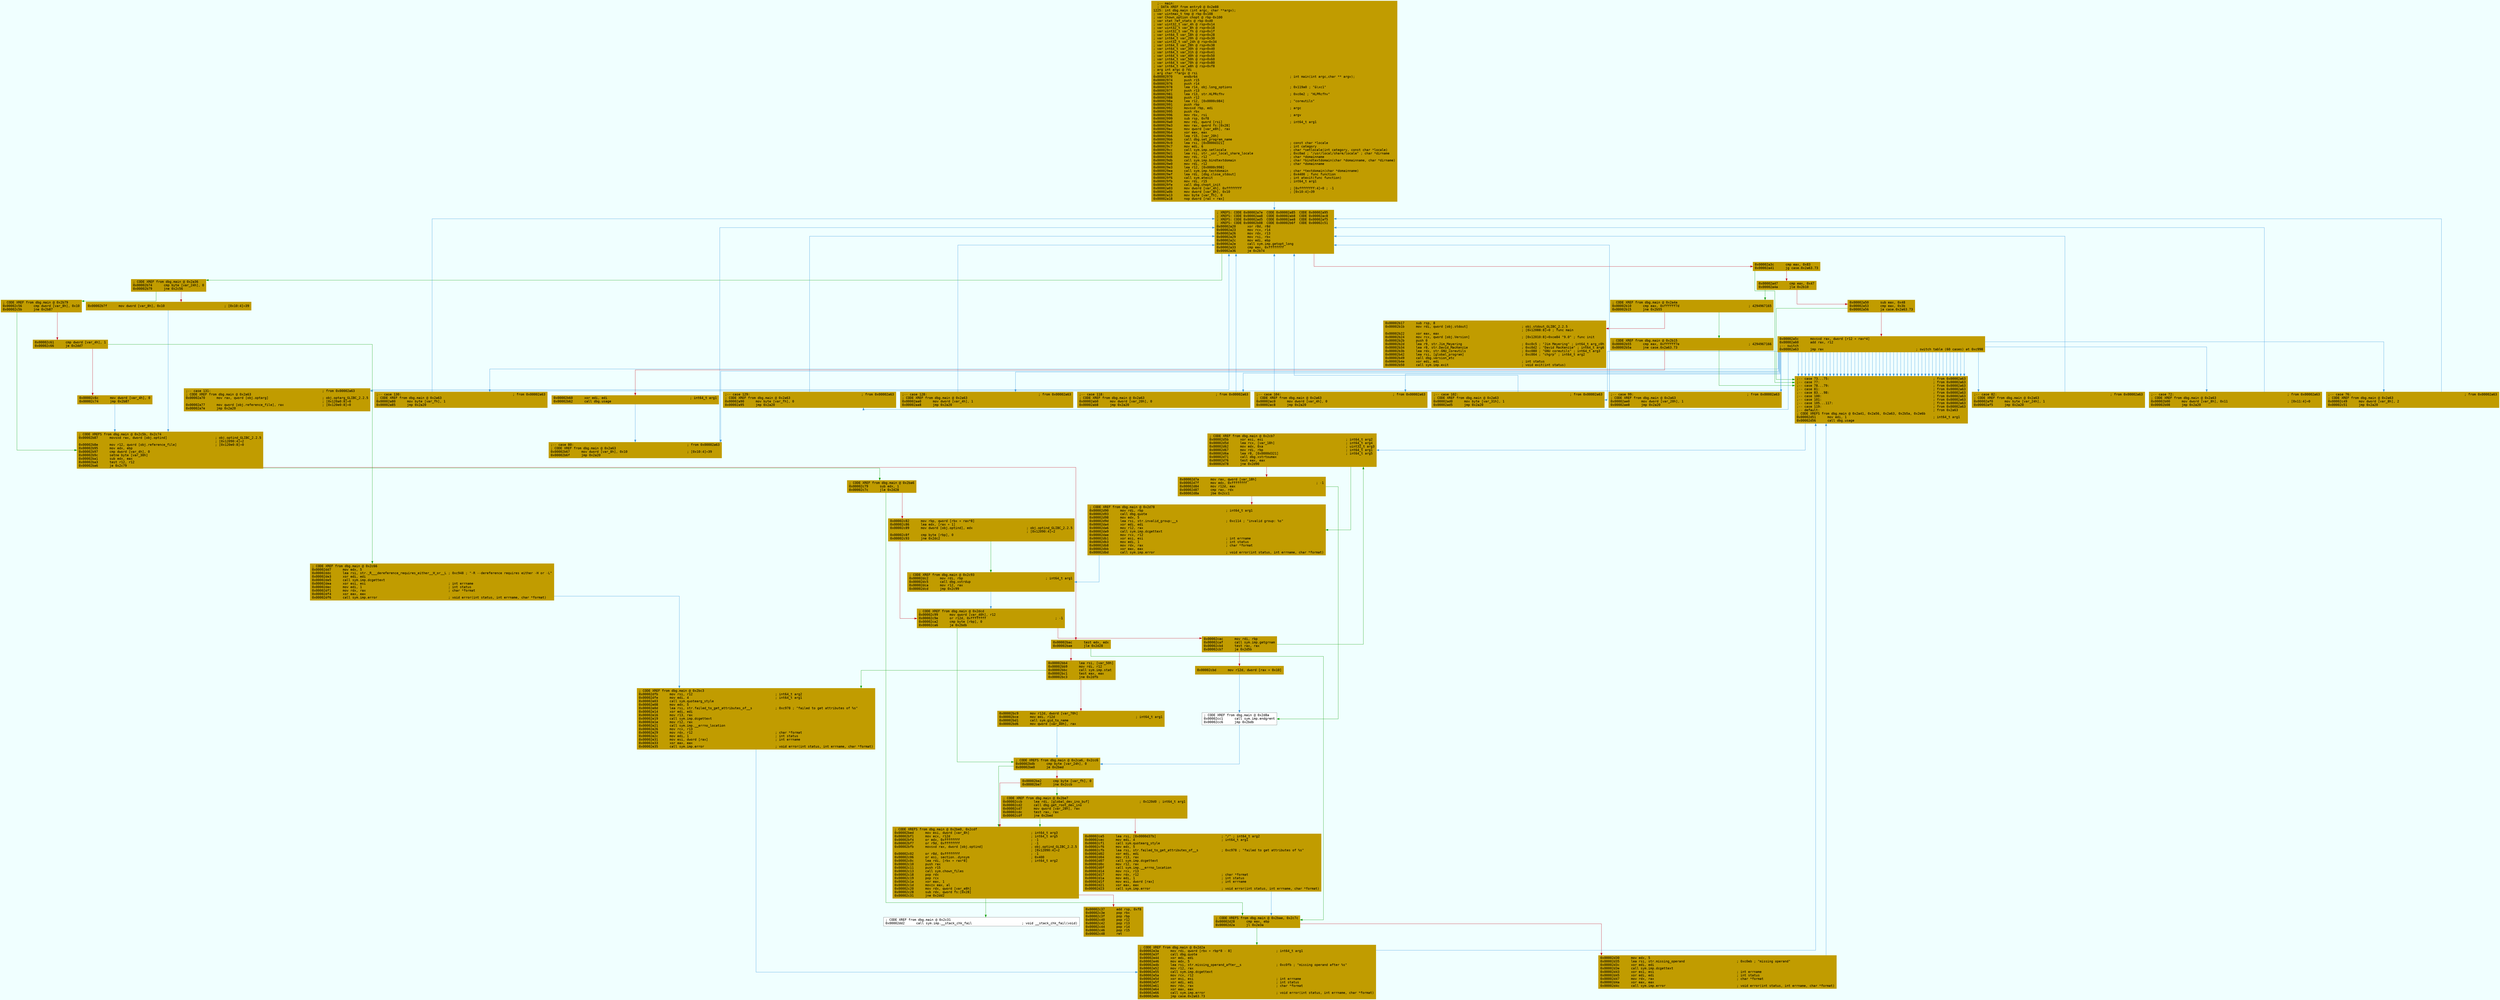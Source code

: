 digraph code {
	graph [bgcolor=azure fontsize=8 fontname="Courier" splines="ortho"];
	node [fillcolor=gray style=filled shape=box];
	edge [arrowhead="normal"];
	"0x00002970" [URL="dbg.main/0x00002970", fillcolor="#c19c00",color="#c19c00", fontname="Courier",label="  ;-- main:\l  ; DATA XREF from entry0 @ 0x2e88\l1225: int dbg.main (int argc, char **argv);\l; var uintmax_t tmp @ rbp-0x108\l; var Chown_option chopt @ rbp-0x100\l; var stat ref_stats @ rbp-0xd0\l; var uint32_t var_4h @ rsp+0x14\l; var uint32_t var_8h @ rsp+0x18\l; var uint32_t var_fh @ rsp+0x1f\l; var int64_t var_18h @ rsp+0x28\l; var int64_t var_20h @ rsp+0x30\l; var uint32_t var_24h @ rsp+0x34\l; var int64_t var_28h @ rsp+0x38\l; var int64_t var_30h @ rsp+0x40\l; var int64_t var_31h @ rsp+0x41\l; var int64_t var_40h @ rsp+0x50\l; var int64_t var_50h @ rsp+0x60\l; var int64_t var_70h @ rsp+0x80\l; var int64_t var_e8h @ rsp+0xf8\l; arg int argc @ rdi\l; arg char **argv @ rsi\l0x00002970      endbr64                                                ; int main(int argc,char ** argv);\l0x00002974      push r15\l0x00002976      push r14\l0x00002978      lea r14, obj.long_options                              ; 0x119a0 ; \"&\\xc1\"\l0x0000297f      push r13\l0x00002981      lea r13, str.HLPRcfhv                                  ; 0xc0e2 ; \"HLPRcfhv\"\l0x00002988      push r12\l0x0000298a      lea r12, [0x0000c084]                                  ; \"coreutils\"\l0x00002991      push rbp\l0x00002992      movsxd rbp, edi                                        ; argc\l0x00002995      push rbx\l0x00002996      mov rbx, rsi                                           ; argv\l0x00002999      sub rsp, 0xf8\l0x000029a0      mov rdi, qword [rsi]                                   ; int64_t arg1\l0x000029a3      mov rax, qword fs:[0x28]\l0x000029ac      mov qword [var_e8h], rax\l0x000029b4      xor eax, eax\l0x000029b6      lea r15, [var_20h]\l0x000029bb      call dbg.set_program_name\l0x000029c0      lea rsi, [0x0000d321]                                  ; const char *locale\l0x000029c7      mov edi, 6                                             ; int category\l0x000029cc      call sym.imp.setlocale                                 ; char *setlocale(int category, const char *locale)\l0x000029d1      lea rsi, str._usr_local_share_locale                   ; 0xc0ad ; \"/usr/local/share/locale\" ; char *dirname\l0x000029d8      mov rdi, r12                                           ; char *domainname\l0x000029db      call sym.imp.bindtextdomain                            ; char *bindtextdomain(char *domainname, char *dirname)\l0x000029e0      mov rdi, r12                                           ; char *domainname\l0x000029e3      lea r12, [0x0000c998]\l0x000029ea      call sym.imp.textdomain                                ; char *textdomain(char *domainname)\l0x000029ef      lea rdi, [dbg.close_stdout]                            ; 0x4400 ; func function\l0x000029f6      call sym.atexit                                        ; int atexit(func function)\l0x000029fb      mov rdi, r15                                           ; int64_t arg1\l0x000029fe      call dbg.chopt_init\l0x00002a03      mov dword [var_4h], 0xffffffff                         ; [0xffffffff:4]=0 ; -1\l0x00002a0b      mov dword [var_8h], 0x10                               ; [0x10:4]=39\l0x00002a13      mov byte [var_fh], 0\l0x00002a18      nop dword [rax + rax]\l"]
	"0x00002a20" [URL="dbg.main/0x00002a20", fillcolor="#c19c00",color="#c19c00", fontname="Courier",label="; XREFS: CODE 0x00002a7e  CODE 0x00002a85  CODE 0x00002a95  \l; XREFS: CODE 0x00002aa8  CODE 0x00002ab8  CODE 0x00002ac8  \l; XREFS: CODE 0x00002ad5  CODE 0x00002ae8  CODE 0x00002af5  \l; XREFS: CODE 0x00002b08  CODE 0x00002b6f  CODE 0x00002c51  \l0x00002a20      xor r8d, r8d\l0x00002a23      mov rcx, r14\l0x00002a26      mov rdx, r13\l0x00002a29      mov rsi, rbx\l0x00002a2c      mov edi, ebp\l0x00002a2e      call sym.imp.getopt_long\l0x00002a33      cmp eax, 0xffffffff\l0x00002a36      je 0x2b74\l"]
	"0x00002a3c" [URL="dbg.main/0x00002a3c", fillcolor="#c19c00",color="#c19c00", fontname="Courier",label="0x00002a3c      cmp eax, 0x83\l0x00002a41      jg case.0x2a63.73\l"]
	"0x00002a47" [URL="dbg.main/0x00002a47", fillcolor="#c19c00",color="#c19c00", fontname="Courier",label="0x00002a47      cmp eax, 0x47\l0x00002a4a      jle 0x2b10\l"]
	"0x00002a50" [URL="dbg.main/0x00002a50", fillcolor="#c19c00",color="#c19c00", fontname="Courier",label="0x00002a50      sub eax, 0x48\l0x00002a53      cmp eax, 0x3b\l0x00002a56      ja case.0x2a63.73\l"]
	"0x00002a5c" [URL="dbg.main/0x00002a5c", fillcolor="#c19c00",color="#c19c00", fontname="Courier",label="0x00002a5c      movsxd rax, dword [r12 + rax*4]\l0x00002a60      add rax, r12\l;-- switch\l0x00002a63      jmp rax                                                ; switch table (60 cases) at 0xc998\l"]
	"0x00002a70" [URL="dbg.main/0x00002a70", fillcolor="#c19c00",color="#c19c00", fontname="Courier",label=";-- case 131:                                                          ; from 0x00002a63\l; CODE XREF from dbg.main @ 0x2a63\l0x00002a70      mov rax, qword [obj.optarg]                            ; obj.optarg_GLIBC_2.2.5\l                                                                       ; [0x120a0:8]=0\l0x00002a77      mov qword [obj.reference_file], rax                    ; [0x120e0:8]=0\l0x00002a7e      jmp 0x2a20\l"]
	"0x00002a80" [URL="dbg.main/0x00002a80", fillcolor="#c19c00",color="#c19c00", fontname="Courier",label=";-- case 130:                                                          ; from 0x00002a63\l; CODE XREF from dbg.main @ 0x2a63\l0x00002a80      mov byte [var_fh], 1\l0x00002a85      jmp 0x2a20\l"]
	"0x00002a90" [URL="dbg.main/0x00002a90", fillcolor="#c19c00",color="#c19c00", fontname="Courier",label=";-- case 129:                                                          ; from 0x00002a63\l; CODE XREF from dbg.main @ 0x2a63\l0x00002a90      mov byte [var_fh], 0\l0x00002a95      jmp 0x2a20\l"]
	"0x00002aa0" [URL="dbg.main/0x00002aa0", fillcolor="#c19c00",color="#c19c00", fontname="Courier",label=";-- case 128:                                                          ; from 0x00002a63\l; CODE XREF from dbg.main @ 0x2a63\l0x00002aa0      mov dword [var_4h], 1\l0x00002aa8      jmp 0x2a20\l"]
	"0x00002ab0" [URL="dbg.main/0x00002ab0", fillcolor="#c19c00",color="#c19c00", fontname="Courier",label=";-- case 118:                                                          ; from 0x00002a63\l; CODE XREF from dbg.main @ 0x2a63\l0x00002ab0      mov dword [var_20h], 0\l0x00002ab8      jmp 0x2a20\l"]
	"0x00002ac0" [URL="dbg.main/0x00002ac0", fillcolor="#c19c00",color="#c19c00", fontname="Courier",label=";-- case 104:                                                          ; from 0x00002a63\l; CODE XREF from dbg.main @ 0x2a63\l0x00002ac0      mov dword [var_4h], 0\l0x00002ac8      jmp 0x2a20\l"]
	"0x00002ad0" [URL="dbg.main/0x00002ad0", fillcolor="#c19c00",color="#c19c00", fontname="Courier",label=";-- case 102:                                                          ; from 0x00002a63\l; CODE XREF from dbg.main @ 0x2a63\l0x00002ad0      mov byte [var_31h], 1\l0x00002ad5      jmp 0x2a20\l"]
	"0x00002ae0" [URL="dbg.main/0x00002ae0", fillcolor="#c19c00",color="#c19c00", fontname="Courier",label=";-- case 99:                                                           ; from 0x00002a63\l; CODE XREF from dbg.main @ 0x2a63\l0x00002ae0      mov dword [var_20h], 1\l0x00002ae8      jmp 0x2a20\l"]
	"0x00002af0" [URL="dbg.main/0x00002af0", fillcolor="#c19c00",color="#c19c00", fontname="Courier",label=";-- case 82:                                                           ; from 0x00002a63\l; CODE XREF from dbg.main @ 0x2a63\l0x00002af0      mov byte [var_24h], 1\l0x00002af5      jmp 0x2a20\l"]
	"0x00002b00" [URL="dbg.main/0x00002b00", fillcolor="#c19c00",color="#c19c00", fontname="Courier",label=";-- case 72:                                                           ; from 0x00002a63\l; CODE XREF from dbg.main @ 0x2a63\l0x00002b00      mov dword [var_8h], 0x11                               ; [0x11:4]=0\l0x00002b08      jmp 0x2a20\l"]
	"0x00002b10" [URL="dbg.main/0x00002b10", fillcolor="#c19c00",color="#c19c00", fontname="Courier",label="; CODE XREF from dbg.main @ 0x2a4a\l0x00002b10      cmp eax, 0xffffff7d                                    ; 4294967165\l0x00002b15      jne 0x2b55\l"]
	"0x00002b17" [URL="dbg.main/0x00002b17", fillcolor="#c19c00",color="#c19c00", fontname="Courier",label="0x00002b17      sub rsp, 8\l0x00002b1b      mov rdi, qword [obj.stdout]                            ; obj.stdout_GLIBC_2.2.5\l                                                                       ; [0x12088:8]=0 ; func main\l0x00002b22      xor eax, eax\l0x00002b24      mov rcx, qword [obj.Version]                           ; [0x12010:8]=0xce84 \"9.0\" ; func init\l0x00002b2b      push 0\l0x00002b2d      lea r9, str.Jim_Meyering                               ; 0xc0c5 ; \"Jim Meyering\" ; int64_t arg_c0h\l0x00002b34      lea r8, str.David_MacKenzie                            ; 0xc0d2 ; \"David MacKenzie\" ; int64_t arg6\l0x00002b3b      lea rdx, str.GNU_coreutils                             ; 0xc080 ; \"GNU coreutils\" ; int64_t arg3\l0x00002b42      lea rsi, [global_program]                              ; 0xc004 ; \"chgrp\" ; int64_t arg2\l0x00002b49      call dbg.version_etc\l0x00002b4e      xor edi, edi                                           ; int status\l0x00002b50      call sym.imp.exit                                      ; void exit(int status)\l"]
	"0x00002b55" [URL="dbg.main/0x00002b55", fillcolor="#c19c00",color="#c19c00", fontname="Courier",label="; CODE XREF from dbg.main @ 0x2b15\l0x00002b55      cmp eax, 0xffffff7e                                    ; 4294967166\l0x00002b5a      jne case.0x2a63.73\l"]
	"0x00002b60" [URL="dbg.main/0x00002b60", fillcolor="#c19c00",color="#c19c00", fontname="Courier",label="0x00002b60      xor edi, edi                                           ; int64_t arg1\l0x00002b62      call dbg.usage\l"]
	"0x00002b67" [URL="dbg.main/0x00002b67", fillcolor="#c19c00",color="#c19c00", fontname="Courier",label=";-- case 80:                                                           ; from 0x00002a63\l; CODE XREF from dbg.main @ 0x2a63\l0x00002b67      mov dword [var_8h], 0x10                               ; [0x10:4]=39\l0x00002b6f      jmp 0x2a20\l"]
	"0x00002b74" [URL="dbg.main/0x00002b74", fillcolor="#c19c00",color="#c19c00", fontname="Courier",label="; CODE XREF from dbg.main @ 0x2a36\l0x00002b74      cmp byte [var_24h], 0\l0x00002b79      jne 0x2c56\l"]
	"0x00002b7f" [URL="dbg.main/0x00002b7f", fillcolor="#c19c00",color="#c19c00", fontname="Courier",label="0x00002b7f      mov dword [var_8h], 0x10                               ; [0x10:4]=39\l"]
	"0x00002b87" [URL="dbg.main/0x00002b87", fillcolor="#c19c00",color="#c19c00", fontname="Courier",label="; CODE XREFS from dbg.main @ 0x2c5b, 0x2c74\l0x00002b87      movsxd rax, dword [obj.optind]                         ; obj.optind_GLIBC_2.2.5\l                                                                       ; [0x12090:4]=2\l0x00002b8e      mov r12, qword [obj.reference_file]                    ; [0x120e0:8]=0\l0x00002b95      mov edx, ebp\l0x00002b97      cmp dword [var_4h], 0\l0x00002b9c      setne byte [var_30h]\l0x00002ba1      sub edx, eax\l0x00002ba3      test r12, r12\l0x00002ba6      je 0x2c79\l"]
	"0x00002bac" [URL="dbg.main/0x00002bac", fillcolor="#c19c00",color="#c19c00", fontname="Courier",label="0x00002bac      test edx, edx\l0x00002bae      jle 0x2d28\l"]
	"0x00002bb4" [URL="dbg.main/0x00002bb4", fillcolor="#c19c00",color="#c19c00", fontname="Courier",label="0x00002bb4      lea rsi, [var_50h]\l0x00002bb9      mov rdi, r12\l0x00002bbc      call sym.imp.stat\l0x00002bc1      test eax, eax\l0x00002bc3      jne 0x2dfb\l"]
	"0x00002bc9" [URL="dbg.main/0x00002bc9", fillcolor="#c19c00",color="#c19c00", fontname="Courier",label="0x00002bc9      mov r12d, dword [var_70h]\l0x00002bce      mov edi, r12d                                          ; int64_t arg1\l0x00002bd1      call sym.gid_to_name\l0x00002bd6      mov qword [var_40h], rax\l"]
	"0x00002bdb" [URL="dbg.main/0x00002bdb", fillcolor="#c19c00",color="#c19c00", fontname="Courier",label="; CODE XREFS from dbg.main @ 0x2ca6, 0x2cc6\l0x00002bdb      cmp byte [var_24h], 0\l0x00002be0      je 0x2bed\l"]
	"0x00002be2" [URL="dbg.main/0x00002be2", fillcolor="#c19c00",color="#c19c00", fontname="Courier",label="0x00002be2      cmp byte [var_fh], 0\l0x00002be7      jne 0x2ccb\l"]
	"0x00002bed" [URL="dbg.main/0x00002bed", fillcolor="#c19c00",color="#c19c00", fontname="Courier",label="; CODE XREFS from dbg.main @ 0x2be0, 0x2cdf\l0x00002bed      mov esi, dword [var_8h]                                ; int64_t arg3\l0x00002bf1      mov ecx, r12d                                          ; int64_t arg5\l0x00002bf4      or edx, 0xffffffff                                     ; -1\l0x00002bf7      or r9d, 0xffffffff                                     ; -1\l0x00002bfb      movsxd rax, dword [obj.optind]                         ; obj.optind_GLIBC_2.2.5\l                                                                       ; [0x12090:4]=2\l0x00002c02      or r8d, 0xffffffff                                     ; -1\l0x00002c06      or esi, section..dynsym                                ; 0x400\l0x00002c0c      lea rdi, [rbx + rax*8]                                 ; int64_t arg2\l0x00002c10      push rax\l0x00002c11      push r15\l0x00002c13      call sym.chown_files\l0x00002c18      pop rdx\l0x00002c19      pop rcx\l0x00002c1a      xor eax, 1\l0x00002c1d      movzx eax, al\l0x00002c20      mov rdx, qword [var_e8h]\l0x00002c28      sub rdx, qword fs:[0x28]\l0x00002c31      jne 0x2dd2\l"]
	"0x00002c37" [URL="dbg.main/0x00002c37", fillcolor="#c19c00",color="#c19c00", fontname="Courier",label="0x00002c37      add rsp, 0xf8\l0x00002c3e      pop rbx\l0x00002c3f      pop rbp\l0x00002c40      pop r12\l0x00002c42      pop r13\l0x00002c44      pop r14\l0x00002c46      pop r15\l0x00002c48      ret\l"]
	"0x00002c49" [URL="dbg.main/0x00002c49", fillcolor="#c19c00",color="#c19c00", fontname="Courier",label=";-- case 76:                                                           ; from 0x00002a63\l; CODE XREF from dbg.main @ 0x2a63\l0x00002c49      mov dword [var_8h], 2\l0x00002c51      jmp 0x2a20\l"]
	"0x00002c56" [URL="dbg.main/0x00002c56", fillcolor="#c19c00",color="#c19c00", fontname="Courier",label="; CODE XREF from dbg.main @ 0x2b79\l0x00002c56      cmp dword [var_8h], 0x10\l0x00002c5b      jne 0x2b87\l"]
	"0x00002c61" [URL="dbg.main/0x00002c61", fillcolor="#c19c00",color="#c19c00", fontname="Courier",label="0x00002c61      cmp dword [var_4h], 1\l0x00002c66      je 0x2dd7\l"]
	"0x00002c6c" [URL="dbg.main/0x00002c6c", fillcolor="#c19c00",color="#c19c00", fontname="Courier",label="0x00002c6c      mov dword [var_4h], 0\l0x00002c74      jmp 0x2b87\l"]
	"0x00002c79" [URL="dbg.main/0x00002c79", fillcolor="#c19c00",color="#c19c00", fontname="Courier",label="; CODE XREF from dbg.main @ 0x2ba6\l0x00002c79      sub edx, 1\l0x00002c7c      jle 0x2d28\l"]
	"0x00002c82" [URL="dbg.main/0x00002c82", fillcolor="#c19c00",color="#c19c00", fontname="Courier",label="0x00002c82      mov rbp, qword [rbx + rax*8]\l0x00002c86      lea edx, [rax + 1]\l0x00002c89      mov dword [obj.optind], edx                            ; obj.optind_GLIBC_2.2.5\l                                                                       ; [0x12090:4]=2\l0x00002c8f      cmp byte [rbp], 0\l0x00002c93      jne 0x2dc2\l"]
	"0x00002c99" [URL="dbg.main/0x00002c99", fillcolor="#c19c00",color="#c19c00", fontname="Courier",label="; CODE XREF from dbg.main @ 0x2dcd\l0x00002c99      mov qword [var_40h], r12\l0x00002c9e      or r12d, 0xffffffff                                    ; -1\l0x00002ca2      cmp byte [rbp], 0\l0x00002ca6      je 0x2bdb\l"]
	"0x00002cac" [URL="dbg.main/0x00002cac", fillcolor="#c19c00",color="#c19c00", fontname="Courier",label="0x00002cac      mov rdi, rbp\l0x00002caf      call sym.imp.getgrnam\l0x00002cb4      test rax, rax\l0x00002cb7      je 0x2d5b\l"]
	"0x00002cbd" [URL="dbg.main/0x00002cbd", fillcolor="#c19c00",color="#c19c00", fontname="Courier",label="0x00002cbd      mov r12d, dword [rax + 0x10]\l"]
	"0x00002cc1" [URL="dbg.main/0x00002cc1", fillcolor="white",color="#767676", fontname="Courier",label="; CODE XREF from dbg.main @ 0x2d8a\l0x00002cc1      call sym.imp.endgrent\l0x00002cc6      jmp 0x2bdb\l"]
	"0x00002ccb" [URL="dbg.main/0x00002ccb", fillcolor="#c19c00",color="#c19c00", fontname="Courier",label="; CODE XREF from dbg.main @ 0x2be7\l0x00002ccb      lea rdi, [global_dev_ino_buf]                          ; 0x120d0 ; int64_t arg1\l0x00002cd2      call dbg.get_root_dev_ino\l0x00002cd7      mov qword [var_28h], rax\l0x00002cdc      test rax, rax\l0x00002cdf      jne 0x2bed\l"]
	"0x00002ce5" [URL="dbg.main/0x00002ce5", fillcolor="#c19c00",color="#c19c00", fontname="Courier",label="0x00002ce5      lea rsi, [0x0000d37b]                                  ; \"/\" ; int64_t arg2\l0x00002cec      mov edi, 4                                             ; int64_t arg1\l0x00002cf1      call sym.quotearg_style\l0x00002cf6      mov edx, 5\l0x00002cfb      lea rsi, str.failed_to_get_attributes_of__s            ; 0xc978 ; \"failed to get attributes of %s\"\l0x00002d02      xor edi, edi\l0x00002d04      mov r13, rax\l0x00002d07      call sym.imp.dcgettext\l0x00002d0c      mov r12, rax\l0x00002d0f      call sym.imp.__errno_location\l0x00002d14      mov rcx, r13\l0x00002d17      mov rdx, r12                                           ; char *format\l0x00002d1a      mov edi, 1                                             ; int status\l0x00002d1f      mov esi, dword [rax]                                   ; int errname\l0x00002d21      xor eax, eax\l0x00002d23      call sym.imp.error                                     ; void error(int status, int errname, char *format)\l"]
	"0x00002d28" [URL="dbg.main/0x00002d28", fillcolor="#c19c00",color="#c19c00", fontname="Courier",label="; CODE XREFS from dbg.main @ 0x2bae, 0x2c7c\l0x00002d28      cmp eax, ebp\l0x00002d2a      jl 0x2e3a\l"]
	"0x00002d30" [URL="dbg.main/0x00002d30", fillcolor="#c19c00",color="#c19c00", fontname="Courier",label="0x00002d30      mov edx, 5\l0x00002d35      lea rsi, str.missing_operand                           ; 0xc0eb ; \"missing operand\"\l0x00002d3c      xor edi, edi\l0x00002d3e      call sym.imp.dcgettext\l0x00002d43      xor esi, esi                                           ; int errname\l0x00002d45      xor edi, edi                                           ; int status\l0x00002d47      mov rdx, rax                                           ; char *format\l0x00002d4a      xor eax, eax\l0x00002d4c      call sym.imp.error                                     ; void error(int status, int errname, char *format)\l"]
	"0x00002d51" [URL="dbg.main/0x00002d51", fillcolor="#c19c00",color="#c19c00", fontname="Courier",label=";-- case 73...75:                                                      ; from 0x00002a63\l;-- case 77:                                                           ; from 0x00002a63\l;-- case 78...79:                                                      ; from 0x00002a63\l;-- case 81:                                                           ; from 0x00002a63\l;-- case 83...98:                                                      ; from 0x00002a63\l;-- case 100:                                                          ; from 0x00002a63\l;-- case 101:                                                          ; from 0x00002a63\l;-- case 105...117:                                                    ; from 0x00002a63\l;-- case 119:                                                          ; from 0x00002a63\l;-- default:                                                           ; from 0x2a63\l; CODE XREFS from dbg.main @ 0x2a41, 0x2a56, 0x2a63, 0x2b5a, 0x2e6b\l0x00002d51      mov edi, 1                                             ; int64_t arg1\l0x00002d56      call dbg.usage\l"]
	"0x00002d5b" [URL="dbg.main/0x00002d5b", fillcolor="#c19c00",color="#c19c00", fontname="Courier",label="; CODE XREF from dbg.main @ 0x2cb7\l0x00002d5b      xor esi, esi                                           ; int64_t arg2\l0x00002d5d      lea rcx, [var_18h]                                     ; int64_t arg4\l0x00002d62      mov edx, 0xa                                           ; uint32_t arg3\l0x00002d67      mov rdi, rbp                                           ; int64_t arg1\l0x00002d6a      lea r8, [0x0000d321]                                   ; int64_t arg5\l0x00002d71      call dbg.xstrtoumax\l0x00002d76      test eax, eax\l0x00002d78      jne 0x2d90\l"]
	"0x00002d7a" [URL="dbg.main/0x00002d7a", fillcolor="#c19c00",color="#c19c00", fontname="Courier",label="0x00002d7a      mov rax, qword [var_18h]\l0x00002d7f      mov edx, 0xffffffff                                    ; -1\l0x00002d84      mov r12d, eax\l0x00002d87      cmp rax, rdx\l0x00002d8a      jbe 0x2cc1\l"]
	"0x00002d90" [URL="dbg.main/0x00002d90", fillcolor="#c19c00",color="#c19c00", fontname="Courier",label="; CODE XREF from dbg.main @ 0x2d78\l0x00002d90      mov rdi, rbp                                           ; int64_t arg1\l0x00002d93      call dbg.quote\l0x00002d98      mov edx, 5\l0x00002d9d      lea rsi, str.invalid_group:__s                         ; 0xc114 ; \"invalid group: %s\"\l0x00002da4      xor edi, edi\l0x00002da6      mov r12, rax\l0x00002da9      call sym.imp.dcgettext\l0x00002dae      mov rcx, r12\l0x00002db1      xor esi, esi                                           ; int errname\l0x00002db3      mov edi, 1                                             ; int status\l0x00002db8      mov rdx, rax                                           ; char *format\l0x00002dbb      xor eax, eax\l0x00002dbd      call sym.imp.error                                     ; void error(int status, int errname, char *format)\l"]
	"0x00002dc2" [URL="dbg.main/0x00002dc2", fillcolor="#c19c00",color="#c19c00", fontname="Courier",label="; CODE XREF from dbg.main @ 0x2c93\l0x00002dc2      mov rdi, rbp                                           ; int64_t arg1\l0x00002dc5      call dbg.xstrdup\l0x00002dca      mov r12, rax\l0x00002dcd      jmp 0x2c99\l"]
	"0x00002dd2" [URL="dbg.main/0x00002dd2", fillcolor="white",color="#767676", fontname="Courier",label="; CODE XREF from dbg.main @ 0x2c31\l0x00002dd2      call sym.imp.__stack_chk_fail                          ; void __stack_chk_fail(void)\l"]
	"0x00002dd7" [URL="dbg.main/0x00002dd7", fillcolor="#c19c00",color="#c19c00", fontname="Courier",label="; CODE XREF from dbg.main @ 0x2c66\l0x00002dd7      mov edx, 5\l0x00002ddc      lea rsi, str._R___dereference_requires_either__H_or__L ; 0xc948 ; \"-R --dereference requires either -H or -L\"\l0x00002de3      xor edi, edi\l0x00002de5      call sym.imp.dcgettext\l0x00002dea      xor esi, esi                                           ; int errname\l0x00002dec      mov edi, 1                                             ; int status\l0x00002df1      mov rdx, rax                                           ; char *format\l0x00002df4      xor eax, eax\l0x00002df6      call sym.imp.error                                     ; void error(int status, int errname, char *format)\l"]
	"0x00002dfb" [URL="dbg.main/0x00002dfb", fillcolor="#c19c00",color="#c19c00", fontname="Courier",label="; CODE XREF from dbg.main @ 0x2bc3\l0x00002dfb      mov rsi, r12                                           ; int64_t arg2\l0x00002dfe      mov edi, 4                                             ; int64_t arg1\l0x00002e03      call sym.quotearg_style\l0x00002e08      mov edx, 5\l0x00002e0d      lea rsi, str.failed_to_get_attributes_of__s            ; 0xc978 ; \"failed to get attributes of %s\"\l0x00002e14      xor edi, edi\l0x00002e16      mov r13, rax\l0x00002e19      call sym.imp.dcgettext\l0x00002e1e      mov r12, rax\l0x00002e21      call sym.imp.__errno_location\l0x00002e26      mov rcx, r13\l0x00002e29      mov rdx, r12                                           ; char *format\l0x00002e2c      mov edi, 1                                             ; int status\l0x00002e31      mov esi, dword [rax]                                   ; int errname\l0x00002e33      xor eax, eax\l0x00002e35      call sym.imp.error                                     ; void error(int status, int errname, char *format)\l"]
	"0x00002e3a" [URL="dbg.main/0x00002e3a", fillcolor="#c19c00",color="#c19c00", fontname="Courier",label="; CODE XREF from dbg.main @ 0x2d2a\l0x00002e3a      mov rdi, qword [rbx + rbp*8 - 8]                       ; int64_t arg1\l0x00002e3f      call dbg.quote\l0x00002e44      xor edi, edi\l0x00002e46      mov edx, 5\l0x00002e4b      lea rsi, str.missing_operand_after__s                  ; 0xc0fb ; \"missing operand after %s\"\l0x00002e52      mov r12, rax\l0x00002e55      call sym.imp.dcgettext\l0x00002e5a      mov rcx, r12\l0x00002e5d      xor esi, esi                                           ; int errname\l0x00002e5f      xor edi, edi                                           ; int status\l0x00002e61      mov rdx, rax                                           ; char *format\l0x00002e64      xor eax, eax\l0x00002e66      call sym.imp.error                                     ; void error(int status, int errname, char *format)\l0x00002e6b      jmp case.0x2a63.73\l"]
        "0x00002970" -> "0x00002a20" [color="#3a96dd"];
        "0x00002a20" -> "0x00002b74" [color="#13a10e"];
        "0x00002a20" -> "0x00002a3c" [color="#c50f1f"];
        "0x00002a3c" -> "0x00002d51" [color="#13a10e"];
        "0x00002a3c" -> "0x00002a47" [color="#c50f1f"];
        "0x00002a47" -> "0x00002b10" [color="#13a10e"];
        "0x00002a47" -> "0x00002a50" [color="#c50f1f"];
        "0x00002a50" -> "0x00002d51" [color="#13a10e"];
        "0x00002a50" -> "0x00002a5c" [color="#c50f1f"];
        "0x00002a5c" -> "0x00002b00" [color="#3a96dd"];
        "0x00002a5c" -> "0x00002d51" [color="#3a96dd"];
        "0x00002a5c" -> "0x00002d51" [color="#3a96dd"];
        "0x00002a5c" -> "0x00002d51" [color="#3a96dd"];
        "0x00002a5c" -> "0x00002c49" [color="#3a96dd"];
        "0x00002a5c" -> "0x00002d51" [color="#3a96dd"];
        "0x00002a5c" -> "0x00002d51" [color="#3a96dd"];
        "0x00002a5c" -> "0x00002d51" [color="#3a96dd"];
        "0x00002a5c" -> "0x00002b67" [color="#3a96dd"];
        "0x00002a5c" -> "0x00002d51" [color="#3a96dd"];
        "0x00002a5c" -> "0x00002af0" [color="#3a96dd"];
        "0x00002a5c" -> "0x00002d51" [color="#3a96dd"];
        "0x00002a5c" -> "0x00002d51" [color="#3a96dd"];
        "0x00002a5c" -> "0x00002d51" [color="#3a96dd"];
        "0x00002a5c" -> "0x00002d51" [color="#3a96dd"];
        "0x00002a5c" -> "0x00002d51" [color="#3a96dd"];
        "0x00002a5c" -> "0x00002d51" [color="#3a96dd"];
        "0x00002a5c" -> "0x00002d51" [color="#3a96dd"];
        "0x00002a5c" -> "0x00002d51" [color="#3a96dd"];
        "0x00002a5c" -> "0x00002d51" [color="#3a96dd"];
        "0x00002a5c" -> "0x00002d51" [color="#3a96dd"];
        "0x00002a5c" -> "0x00002d51" [color="#3a96dd"];
        "0x00002a5c" -> "0x00002d51" [color="#3a96dd"];
        "0x00002a5c" -> "0x00002d51" [color="#3a96dd"];
        "0x00002a5c" -> "0x00002d51" [color="#3a96dd"];
        "0x00002a5c" -> "0x00002d51" [color="#3a96dd"];
        "0x00002a5c" -> "0x00002d51" [color="#3a96dd"];
        "0x00002a5c" -> "0x00002ae0" [color="#3a96dd"];
        "0x00002a5c" -> "0x00002d51" [color="#3a96dd"];
        "0x00002a5c" -> "0x00002d51" [color="#3a96dd"];
        "0x00002a5c" -> "0x00002ad0" [color="#3a96dd"];
        "0x00002a5c" -> "0x00002d51" [color="#3a96dd"];
        "0x00002a5c" -> "0x00002ac0" [color="#3a96dd"];
        "0x00002a5c" -> "0x00002d51" [color="#3a96dd"];
        "0x00002a5c" -> "0x00002d51" [color="#3a96dd"];
        "0x00002a5c" -> "0x00002d51" [color="#3a96dd"];
        "0x00002a5c" -> "0x00002d51" [color="#3a96dd"];
        "0x00002a5c" -> "0x00002d51" [color="#3a96dd"];
        "0x00002a5c" -> "0x00002d51" [color="#3a96dd"];
        "0x00002a5c" -> "0x00002d51" [color="#3a96dd"];
        "0x00002a5c" -> "0x00002d51" [color="#3a96dd"];
        "0x00002a5c" -> "0x00002d51" [color="#3a96dd"];
        "0x00002a5c" -> "0x00002d51" [color="#3a96dd"];
        "0x00002a5c" -> "0x00002d51" [color="#3a96dd"];
        "0x00002a5c" -> "0x00002d51" [color="#3a96dd"];
        "0x00002a5c" -> "0x00002d51" [color="#3a96dd"];
        "0x00002a5c" -> "0x00002ab0" [color="#3a96dd"];
        "0x00002a5c" -> "0x00002d51" [color="#3a96dd"];
        "0x00002a5c" -> "0x00002d51" [color="#3a96dd"];
        "0x00002a5c" -> "0x00002d51" [color="#3a96dd"];
        "0x00002a5c" -> "0x00002d51" [color="#3a96dd"];
        "0x00002a5c" -> "0x00002d51" [color="#3a96dd"];
        "0x00002a5c" -> "0x00002d51" [color="#3a96dd"];
        "0x00002a5c" -> "0x00002d51" [color="#3a96dd"];
        "0x00002a5c" -> "0x00002d51" [color="#3a96dd"];
        "0x00002a5c" -> "0x00002d51" [color="#3a96dd"];
        "0x00002a5c" -> "0x00002aa0" [color="#3a96dd"];
        "0x00002a5c" -> "0x00002a90" [color="#3a96dd"];
        "0x00002a5c" -> "0x00002a80" [color="#3a96dd"];
        "0x00002a5c" -> "0x00002a70" [color="#3a96dd"];
        "0x00002a70" -> "0x00002a20" [color="#3a96dd"];
        "0x00002a80" -> "0x00002a20" [color="#3a96dd"];
        "0x00002a90" -> "0x00002a20" [color="#3a96dd"];
        "0x00002aa0" -> "0x00002a20" [color="#3a96dd"];
        "0x00002ab0" -> "0x00002a20" [color="#3a96dd"];
        "0x00002ac0" -> "0x00002a20" [color="#3a96dd"];
        "0x00002ad0" -> "0x00002a20" [color="#3a96dd"];
        "0x00002ae0" -> "0x00002a20" [color="#3a96dd"];
        "0x00002af0" -> "0x00002a20" [color="#3a96dd"];
        "0x00002b00" -> "0x00002a20" [color="#3a96dd"];
        "0x00002b10" -> "0x00002b55" [color="#13a10e"];
        "0x00002b10" -> "0x00002b17" [color="#c50f1f"];
        "0x00002b55" -> "0x00002d51" [color="#13a10e"];
        "0x00002b55" -> "0x00002b60" [color="#c50f1f"];
        "0x00002b60" -> "0x00002b67" [color="#3a96dd"];
        "0x00002b67" -> "0x00002a20" [color="#3a96dd"];
        "0x00002b74" -> "0x00002c56" [color="#13a10e"];
        "0x00002b74" -> "0x00002b7f" [color="#c50f1f"];
        "0x00002b7f" -> "0x00002b87" [color="#3a96dd"];
        "0x00002b87" -> "0x00002c79" [color="#13a10e"];
        "0x00002b87" -> "0x00002bac" [color="#c50f1f"];
        "0x00002bac" -> "0x00002d28" [color="#13a10e"];
        "0x00002bac" -> "0x00002bb4" [color="#c50f1f"];
        "0x00002bb4" -> "0x00002dfb" [color="#13a10e"];
        "0x00002bb4" -> "0x00002bc9" [color="#c50f1f"];
        "0x00002bc9" -> "0x00002bdb" [color="#3a96dd"];
        "0x00002bdb" -> "0x00002bed" [color="#13a10e"];
        "0x00002bdb" -> "0x00002be2" [color="#c50f1f"];
        "0x00002be2" -> "0x00002ccb" [color="#13a10e"];
        "0x00002be2" -> "0x00002bed" [color="#c50f1f"];
        "0x00002bed" -> "0x00002dd2" [color="#13a10e"];
        "0x00002bed" -> "0x00002c37" [color="#c50f1f"];
        "0x00002c49" -> "0x00002a20" [color="#3a96dd"];
        "0x00002c56" -> "0x00002b87" [color="#13a10e"];
        "0x00002c56" -> "0x00002c61" [color="#c50f1f"];
        "0x00002c61" -> "0x00002dd7" [color="#13a10e"];
        "0x00002c61" -> "0x00002c6c" [color="#c50f1f"];
        "0x00002c6c" -> "0x00002b87" [color="#3a96dd"];
        "0x00002c79" -> "0x00002d28" [color="#13a10e"];
        "0x00002c79" -> "0x00002c82" [color="#c50f1f"];
        "0x00002c82" -> "0x00002dc2" [color="#13a10e"];
        "0x00002c82" -> "0x00002c99" [color="#c50f1f"];
        "0x00002c99" -> "0x00002bdb" [color="#13a10e"];
        "0x00002c99" -> "0x00002cac" [color="#c50f1f"];
        "0x00002cac" -> "0x00002d5b" [color="#13a10e"];
        "0x00002cac" -> "0x00002cbd" [color="#c50f1f"];
        "0x00002cbd" -> "0x00002cc1" [color="#3a96dd"];
        "0x00002cc1" -> "0x00002bdb" [color="#3a96dd"];
        "0x00002ccb" -> "0x00002bed" [color="#13a10e"];
        "0x00002ccb" -> "0x00002ce5" [color="#c50f1f"];
        "0x00002ce5" -> "0x00002d28" [color="#3a96dd"];
        "0x00002d28" -> "0x00002e3a" [color="#13a10e"];
        "0x00002d28" -> "0x00002d30" [color="#c50f1f"];
        "0x00002d30" -> "0x00002d51" [color="#3a96dd"];
        "0x00002d51" -> "0x00002d5b" [color="#3a96dd"];
        "0x00002d5b" -> "0x00002d90" [color="#13a10e"];
        "0x00002d5b" -> "0x00002d7a" [color="#c50f1f"];
        "0x00002d7a" -> "0x00002cc1" [color="#13a10e"];
        "0x00002d7a" -> "0x00002d90" [color="#c50f1f"];
        "0x00002d90" -> "0x00002dc2" [color="#3a96dd"];
        "0x00002dc2" -> "0x00002c99" [color="#3a96dd"];
        "0x00002dd7" -> "0x00002dfb" [color="#3a96dd"];
        "0x00002dfb" -> "0x00002e3a" [color="#3a96dd"];
        "0x00002e3a" -> "0x00002d51" [color="#3a96dd"];
}
